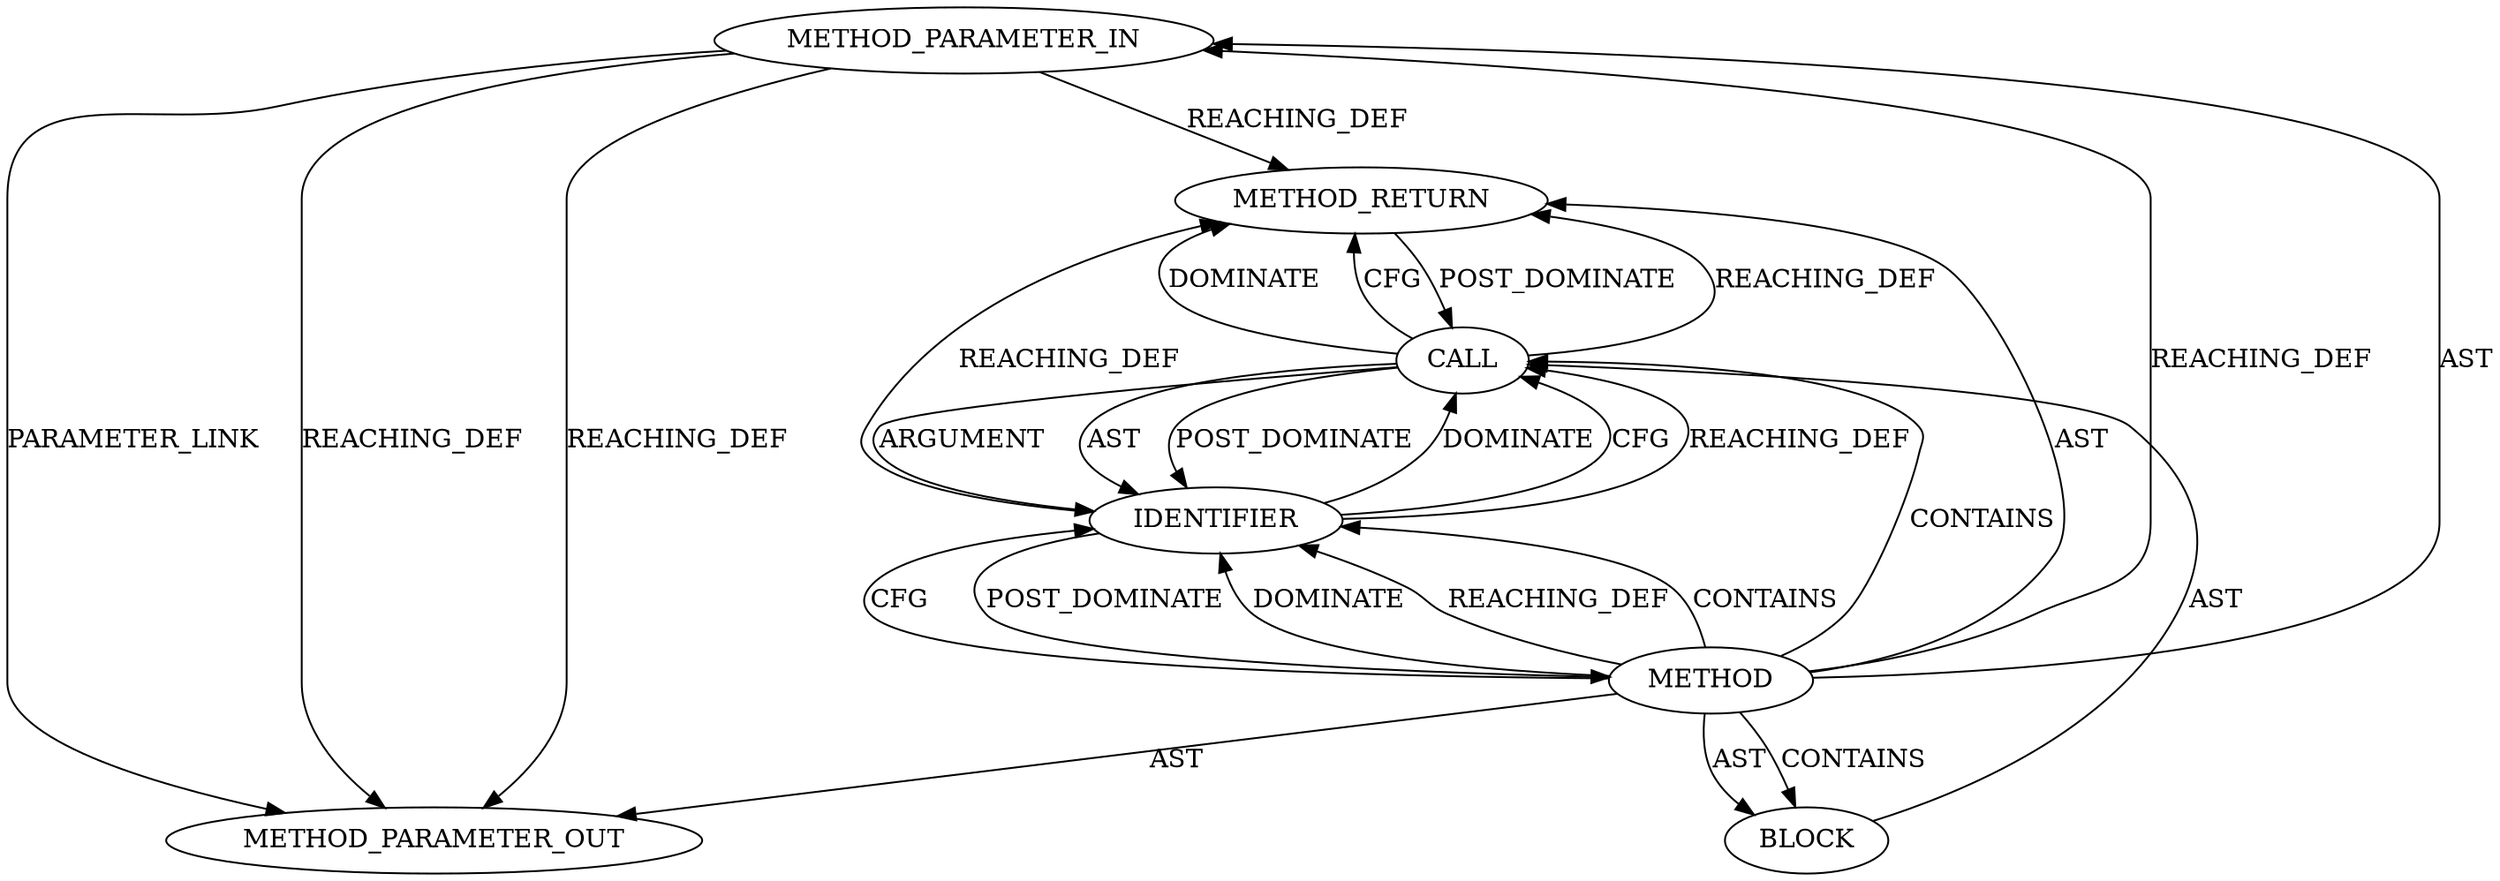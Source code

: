 digraph {
  10094 [label=METHOD_PARAMETER_IN ORDER=1 CODE="void" IS_VARIADIC=false COLUMN_NUMBER=24 LINE_NUMBER=629 TYPE_FULL_NAME="void" EVALUATION_STRATEGY="BY_VALUE" INDEX=1 NAME=""]
  10095 [label=BLOCK ORDER=2 ARGUMENT_INDEX=-1 CODE="{
	destroy_workqueue(tls_strp_wq);
}" COLUMN_NUMBER=1 LINE_NUMBER=630 TYPE_FULL_NAME="void"]
  10097 [label=IDENTIFIER ORDER=1 ARGUMENT_INDEX=1 CODE="tls_strp_wq" COLUMN_NUMBER=20 LINE_NUMBER=631 TYPE_FULL_NAME="workqueue_struct*" NAME="tls_strp_wq"]
  10096 [label=CALL ORDER=1 ARGUMENT_INDEX=-1 CODE="destroy_workqueue(tls_strp_wq)" COLUMN_NUMBER=2 METHOD_FULL_NAME="destroy_workqueue" LINE_NUMBER=631 TYPE_FULL_NAME="<empty>" DISPATCH_TYPE="STATIC_DISPATCH" SIGNATURE="" NAME="destroy_workqueue"]
  10093 [label=METHOD COLUMN_NUMBER=1 LINE_NUMBER=629 COLUMN_NUMBER_END=1 IS_EXTERNAL=false SIGNATURE="void tls_strp_dev_exit (void)" NAME="tls_strp_dev_exit" AST_PARENT_TYPE="TYPE_DECL" AST_PARENT_FULL_NAME="tls_strp.c:<global>" ORDER=28 CODE="void tls_strp_dev_exit(void)
{
	destroy_workqueue(tls_strp_wq);
}" FULL_NAME="tls_strp_dev_exit" LINE_NUMBER_END=632 FILENAME="tls_strp.c"]
  21547 [label=METHOD_PARAMETER_OUT ORDER=1 CODE="void" IS_VARIADIC=false COLUMN_NUMBER=24 LINE_NUMBER=629 TYPE_FULL_NAME="void" EVALUATION_STRATEGY="BY_VALUE" INDEX=1 NAME=""]
  10098 [label=METHOD_RETURN ORDER=3 CODE="RET" COLUMN_NUMBER=1 LINE_NUMBER=629 TYPE_FULL_NAME="void" EVALUATION_STRATEGY="BY_VALUE"]
  10093 -> 10097 [label=DOMINATE ]
  10096 -> 10098 [label=REACHING_DEF VARIABLE="destroy_workqueue(tls_strp_wq)"]
  10097 -> 10096 [label=DOMINATE ]
  10093 -> 10097 [label=REACHING_DEF VARIABLE=""]
  10096 -> 10098 [label=DOMINATE ]
  10097 -> 10096 [label=CFG ]
  10097 -> 10096 [label=REACHING_DEF VARIABLE="tls_strp_wq"]
  10094 -> 21547 [label=PARAMETER_LINK ]
  10096 -> 10098 [label=CFG ]
  10094 -> 10098 [label=REACHING_DEF VARIABLE=""]
  10095 -> 10096 [label=AST ]
  10096 -> 10097 [label=ARGUMENT ]
  10096 -> 10097 [label=AST ]
  10093 -> 21547 [label=AST ]
  10093 -> 10095 [label=AST ]
  10093 -> 10094 [label=REACHING_DEF VARIABLE=""]
  10093 -> 10097 [label=CONTAINS ]
  10093 -> 10094 [label=AST ]
  10094 -> 21547 [label=REACHING_DEF VARIABLE=""]
  10094 -> 21547 [label=REACHING_DEF VARIABLE=""]
  10093 -> 10097 [label=CFG ]
  10097 -> 10093 [label=POST_DOMINATE ]
  10093 -> 10096 [label=CONTAINS ]
  10096 -> 10097 [label=POST_DOMINATE ]
  10093 -> 10095 [label=CONTAINS ]
  10098 -> 10096 [label=POST_DOMINATE ]
  10097 -> 10098 [label=REACHING_DEF VARIABLE="tls_strp_wq"]
  10093 -> 10098 [label=AST ]
}
